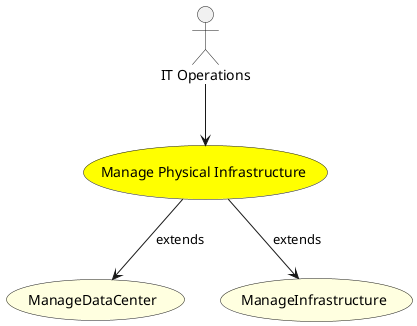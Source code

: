 @startuml


usecase "Manage Physical Infrastructure" as ManagePhysicalInfrastructure #yellow

Actor "IT Operations" as ITOperations

ITOperations --> ManagePhysicalInfrastructure







usecase "ManageDataCenter" as ManageDataCenter #lightyellow

ManagePhysicalInfrastructure --> ManageDataCenter : extends

usecase "ManageInfrastructure" as ManageInfrastructure #lightyellow

ManagePhysicalInfrastructure --> ManageInfrastructure : extends





@enduml
